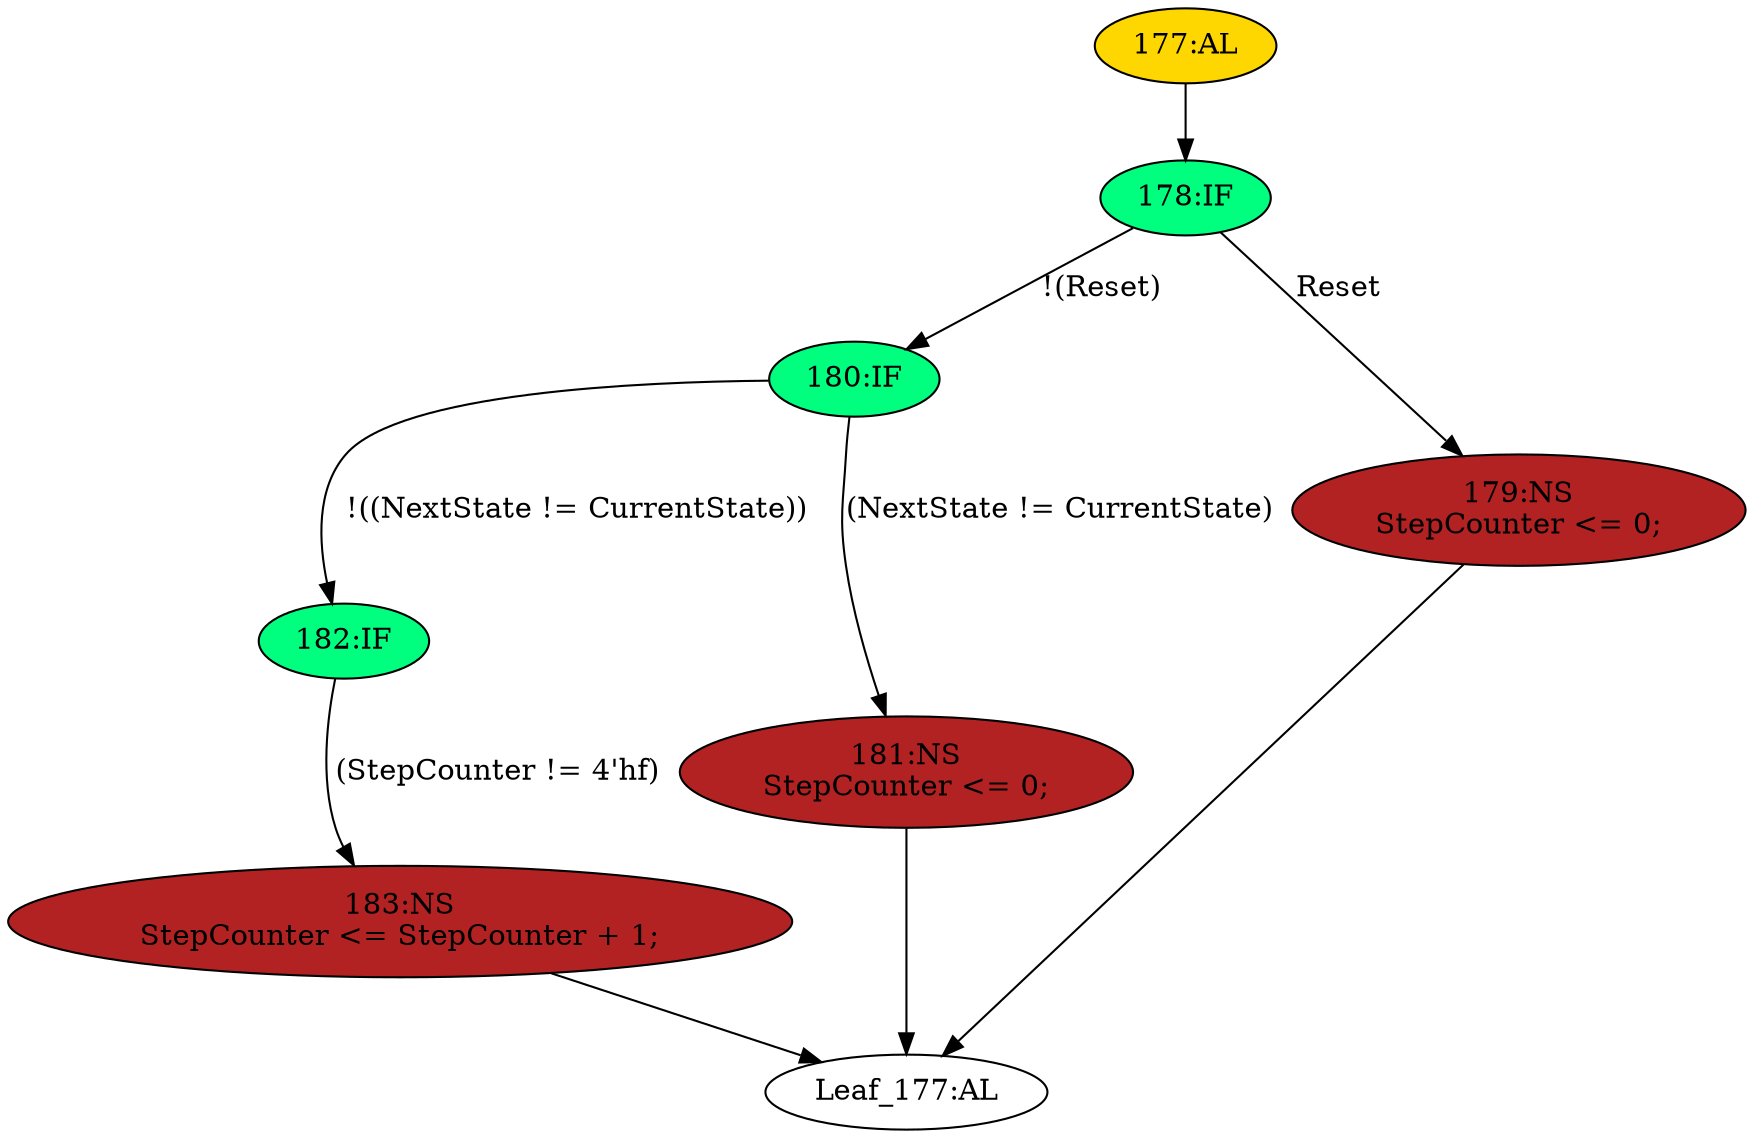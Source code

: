 strict digraph "" {
	node [label="\N"];
	"182:IF"	 [ast="<pyverilog.vparser.ast.IfStatement object at 0x7f7ac5192390>",
		fillcolor=springgreen,
		label="182:IF",
		statements="[]",
		style=filled,
		typ=IfStatement];
	"183:NS"	 [ast="<pyverilog.vparser.ast.NonblockingSubstitution object at 0x7f7ac5192310>",
		fillcolor=firebrick,
		label="183:NS
StepCounter <= StepCounter + 1;",
		statements="[<pyverilog.vparser.ast.NonblockingSubstitution object at 0x7f7ac5192310>]",
		style=filled,
		typ=NonblockingSubstitution];
	"182:IF" -> "183:NS"	 [cond="['StepCounter']",
		label="(StepCounter != 4'hf)",
		lineno=182];
	"180:IF"	 [ast="<pyverilog.vparser.ast.IfStatement object at 0x7f7ac5192b50>",
		fillcolor=springgreen,
		label="180:IF",
		statements="[]",
		style=filled,
		typ=IfStatement];
	"180:IF" -> "182:IF"	 [cond="['NextState', 'CurrentState']",
		label="!((NextState != CurrentState))",
		lineno=180];
	"181:NS"	 [ast="<pyverilog.vparser.ast.NonblockingSubstitution object at 0x7f7ac5192b90>",
		fillcolor=firebrick,
		label="181:NS
StepCounter <= 0;",
		statements="[<pyverilog.vparser.ast.NonblockingSubstitution object at 0x7f7ac5192b90>]",
		style=filled,
		typ=NonblockingSubstitution];
	"180:IF" -> "181:NS"	 [cond="['NextState', 'CurrentState']",
		label="(NextState != CurrentState)",
		lineno=180];
	"177:AL"	 [ast="<pyverilog.vparser.ast.Always object at 0x7f7ac5192990>",
		clk_sens=True,
		fillcolor=gold,
		label="177:AL",
		sens="['Clk', 'Reset']",
		statements="[]",
		style=filled,
		typ=Always,
		use_var="['Reset', 'StepCounter', 'CurrentState', 'NextState']"];
	"178:IF"	 [ast="<pyverilog.vparser.ast.IfStatement object at 0x7f7ac5192b10>",
		fillcolor=springgreen,
		label="178:IF",
		statements="[]",
		style=filled,
		typ=IfStatement];
	"177:AL" -> "178:IF"	 [cond="[]",
		lineno=None];
	"Leaf_177:AL"	 [def_var="['StepCounter']",
		label="Leaf_177:AL"];
	"183:NS" -> "Leaf_177:AL"	 [cond="[]",
		lineno=None];
	"178:IF" -> "180:IF"	 [cond="['Reset']",
		label="!(Reset)",
		lineno=178];
	"179:NS"	 [ast="<pyverilog.vparser.ast.NonblockingSubstitution object at 0x7f7ac51927d0>",
		fillcolor=firebrick,
		label="179:NS
StepCounter <= 0;",
		statements="[<pyverilog.vparser.ast.NonblockingSubstitution object at 0x7f7ac51927d0>]",
		style=filled,
		typ=NonblockingSubstitution];
	"178:IF" -> "179:NS"	 [cond="['Reset']",
		label=Reset,
		lineno=178];
	"179:NS" -> "Leaf_177:AL"	 [cond="[]",
		lineno=None];
	"181:NS" -> "Leaf_177:AL"	 [cond="[]",
		lineno=None];
}
